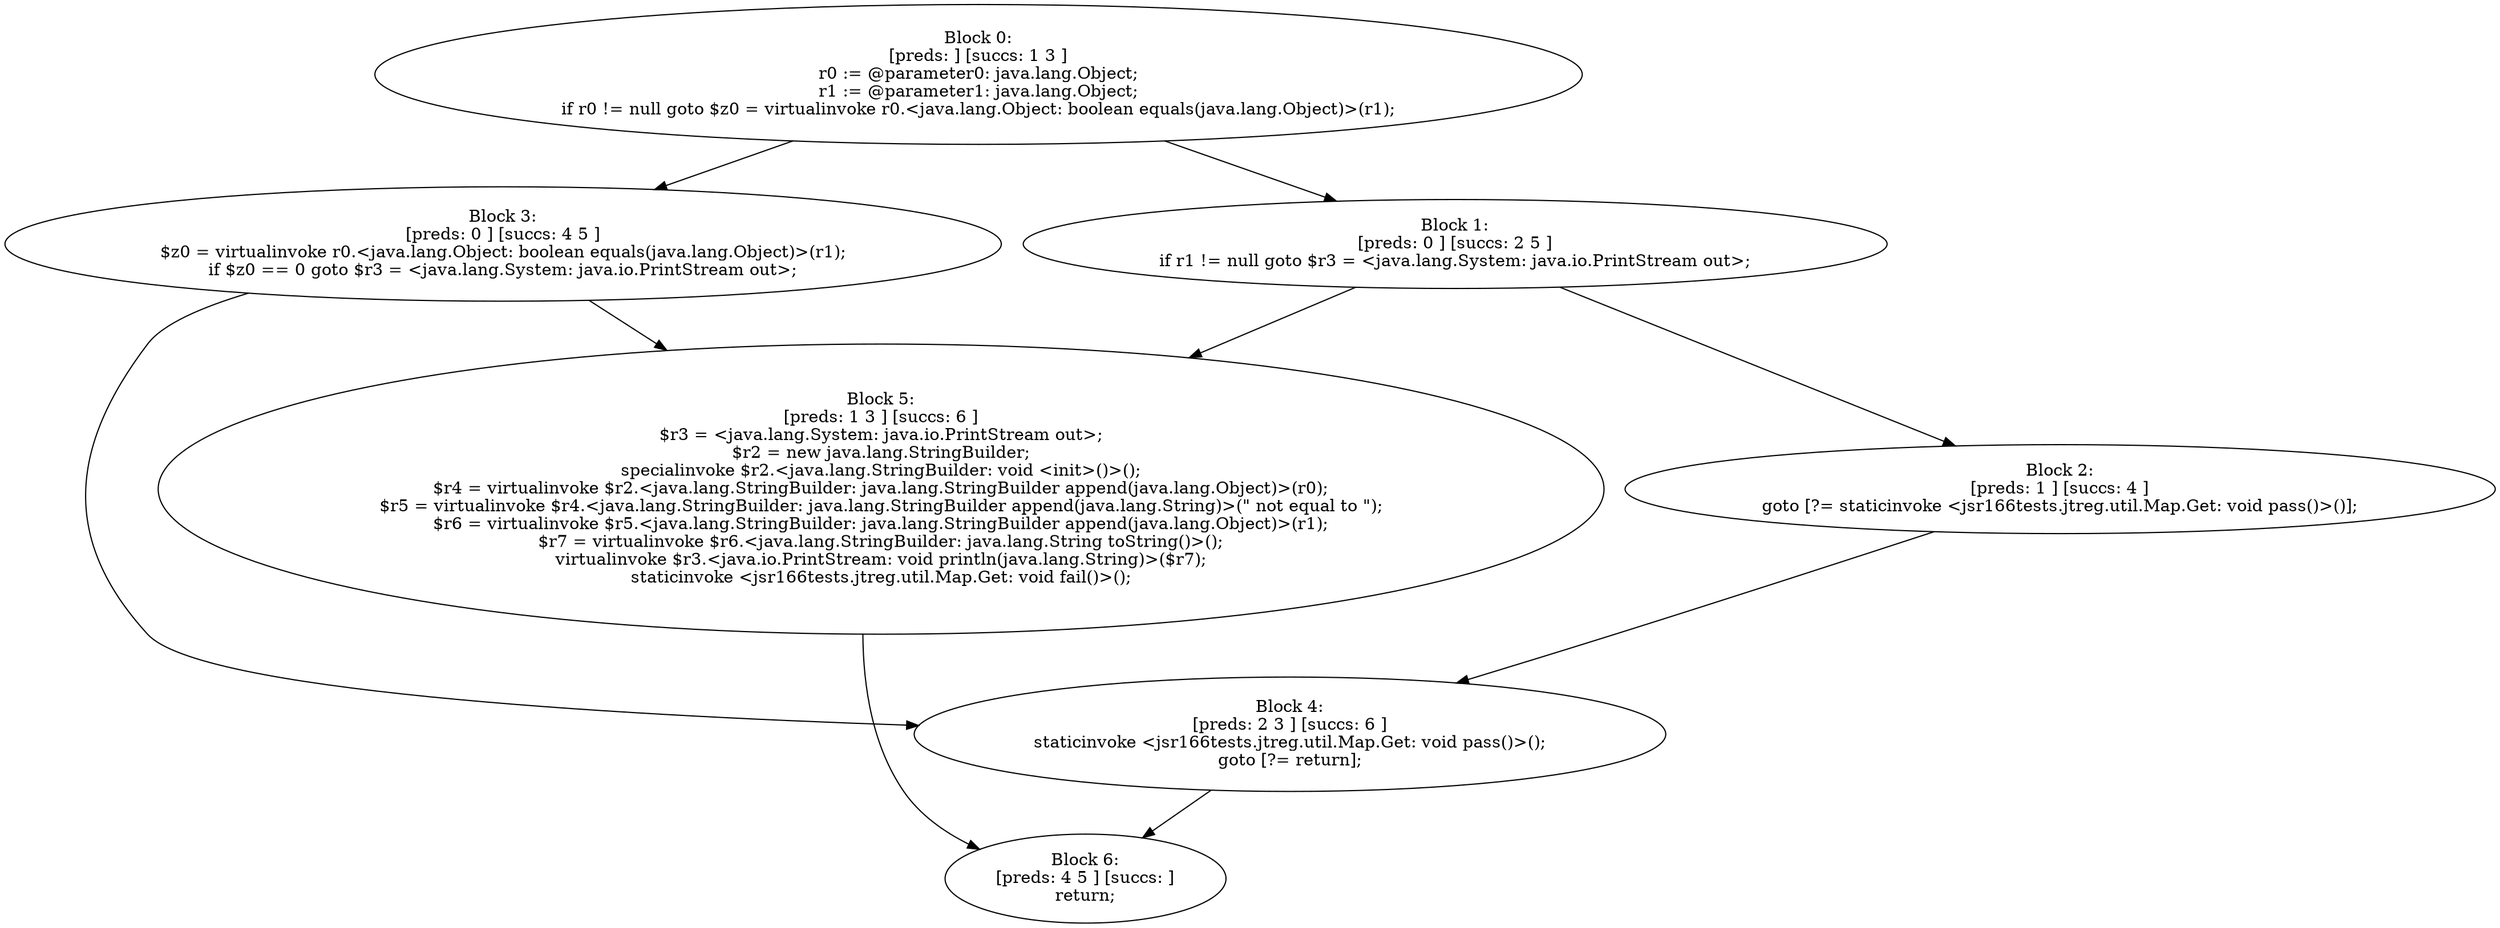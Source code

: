digraph "unitGraph" {
    "Block 0:
[preds: ] [succs: 1 3 ]
r0 := @parameter0: java.lang.Object;
r1 := @parameter1: java.lang.Object;
if r0 != null goto $z0 = virtualinvoke r0.<java.lang.Object: boolean equals(java.lang.Object)>(r1);
"
    "Block 1:
[preds: 0 ] [succs: 2 5 ]
if r1 != null goto $r3 = <java.lang.System: java.io.PrintStream out>;
"
    "Block 2:
[preds: 1 ] [succs: 4 ]
goto [?= staticinvoke <jsr166tests.jtreg.util.Map.Get: void pass()>()];
"
    "Block 3:
[preds: 0 ] [succs: 4 5 ]
$z0 = virtualinvoke r0.<java.lang.Object: boolean equals(java.lang.Object)>(r1);
if $z0 == 0 goto $r3 = <java.lang.System: java.io.PrintStream out>;
"
    "Block 4:
[preds: 2 3 ] [succs: 6 ]
staticinvoke <jsr166tests.jtreg.util.Map.Get: void pass()>();
goto [?= return];
"
    "Block 5:
[preds: 1 3 ] [succs: 6 ]
$r3 = <java.lang.System: java.io.PrintStream out>;
$r2 = new java.lang.StringBuilder;
specialinvoke $r2.<java.lang.StringBuilder: void <init>()>();
$r4 = virtualinvoke $r2.<java.lang.StringBuilder: java.lang.StringBuilder append(java.lang.Object)>(r0);
$r5 = virtualinvoke $r4.<java.lang.StringBuilder: java.lang.StringBuilder append(java.lang.String)>(\" not equal to \");
$r6 = virtualinvoke $r5.<java.lang.StringBuilder: java.lang.StringBuilder append(java.lang.Object)>(r1);
$r7 = virtualinvoke $r6.<java.lang.StringBuilder: java.lang.String toString()>();
virtualinvoke $r3.<java.io.PrintStream: void println(java.lang.String)>($r7);
staticinvoke <jsr166tests.jtreg.util.Map.Get: void fail()>();
"
    "Block 6:
[preds: 4 5 ] [succs: ]
return;
"
    "Block 0:
[preds: ] [succs: 1 3 ]
r0 := @parameter0: java.lang.Object;
r1 := @parameter1: java.lang.Object;
if r0 != null goto $z0 = virtualinvoke r0.<java.lang.Object: boolean equals(java.lang.Object)>(r1);
"->"Block 1:
[preds: 0 ] [succs: 2 5 ]
if r1 != null goto $r3 = <java.lang.System: java.io.PrintStream out>;
";
    "Block 0:
[preds: ] [succs: 1 3 ]
r0 := @parameter0: java.lang.Object;
r1 := @parameter1: java.lang.Object;
if r0 != null goto $z0 = virtualinvoke r0.<java.lang.Object: boolean equals(java.lang.Object)>(r1);
"->"Block 3:
[preds: 0 ] [succs: 4 5 ]
$z0 = virtualinvoke r0.<java.lang.Object: boolean equals(java.lang.Object)>(r1);
if $z0 == 0 goto $r3 = <java.lang.System: java.io.PrintStream out>;
";
    "Block 1:
[preds: 0 ] [succs: 2 5 ]
if r1 != null goto $r3 = <java.lang.System: java.io.PrintStream out>;
"->"Block 2:
[preds: 1 ] [succs: 4 ]
goto [?= staticinvoke <jsr166tests.jtreg.util.Map.Get: void pass()>()];
";
    "Block 1:
[preds: 0 ] [succs: 2 5 ]
if r1 != null goto $r3 = <java.lang.System: java.io.PrintStream out>;
"->"Block 5:
[preds: 1 3 ] [succs: 6 ]
$r3 = <java.lang.System: java.io.PrintStream out>;
$r2 = new java.lang.StringBuilder;
specialinvoke $r2.<java.lang.StringBuilder: void <init>()>();
$r4 = virtualinvoke $r2.<java.lang.StringBuilder: java.lang.StringBuilder append(java.lang.Object)>(r0);
$r5 = virtualinvoke $r4.<java.lang.StringBuilder: java.lang.StringBuilder append(java.lang.String)>(\" not equal to \");
$r6 = virtualinvoke $r5.<java.lang.StringBuilder: java.lang.StringBuilder append(java.lang.Object)>(r1);
$r7 = virtualinvoke $r6.<java.lang.StringBuilder: java.lang.String toString()>();
virtualinvoke $r3.<java.io.PrintStream: void println(java.lang.String)>($r7);
staticinvoke <jsr166tests.jtreg.util.Map.Get: void fail()>();
";
    "Block 2:
[preds: 1 ] [succs: 4 ]
goto [?= staticinvoke <jsr166tests.jtreg.util.Map.Get: void pass()>()];
"->"Block 4:
[preds: 2 3 ] [succs: 6 ]
staticinvoke <jsr166tests.jtreg.util.Map.Get: void pass()>();
goto [?= return];
";
    "Block 3:
[preds: 0 ] [succs: 4 5 ]
$z0 = virtualinvoke r0.<java.lang.Object: boolean equals(java.lang.Object)>(r1);
if $z0 == 0 goto $r3 = <java.lang.System: java.io.PrintStream out>;
"->"Block 4:
[preds: 2 3 ] [succs: 6 ]
staticinvoke <jsr166tests.jtreg.util.Map.Get: void pass()>();
goto [?= return];
";
    "Block 3:
[preds: 0 ] [succs: 4 5 ]
$z0 = virtualinvoke r0.<java.lang.Object: boolean equals(java.lang.Object)>(r1);
if $z0 == 0 goto $r3 = <java.lang.System: java.io.PrintStream out>;
"->"Block 5:
[preds: 1 3 ] [succs: 6 ]
$r3 = <java.lang.System: java.io.PrintStream out>;
$r2 = new java.lang.StringBuilder;
specialinvoke $r2.<java.lang.StringBuilder: void <init>()>();
$r4 = virtualinvoke $r2.<java.lang.StringBuilder: java.lang.StringBuilder append(java.lang.Object)>(r0);
$r5 = virtualinvoke $r4.<java.lang.StringBuilder: java.lang.StringBuilder append(java.lang.String)>(\" not equal to \");
$r6 = virtualinvoke $r5.<java.lang.StringBuilder: java.lang.StringBuilder append(java.lang.Object)>(r1);
$r7 = virtualinvoke $r6.<java.lang.StringBuilder: java.lang.String toString()>();
virtualinvoke $r3.<java.io.PrintStream: void println(java.lang.String)>($r7);
staticinvoke <jsr166tests.jtreg.util.Map.Get: void fail()>();
";
    "Block 4:
[preds: 2 3 ] [succs: 6 ]
staticinvoke <jsr166tests.jtreg.util.Map.Get: void pass()>();
goto [?= return];
"->"Block 6:
[preds: 4 5 ] [succs: ]
return;
";
    "Block 5:
[preds: 1 3 ] [succs: 6 ]
$r3 = <java.lang.System: java.io.PrintStream out>;
$r2 = new java.lang.StringBuilder;
specialinvoke $r2.<java.lang.StringBuilder: void <init>()>();
$r4 = virtualinvoke $r2.<java.lang.StringBuilder: java.lang.StringBuilder append(java.lang.Object)>(r0);
$r5 = virtualinvoke $r4.<java.lang.StringBuilder: java.lang.StringBuilder append(java.lang.String)>(\" not equal to \");
$r6 = virtualinvoke $r5.<java.lang.StringBuilder: java.lang.StringBuilder append(java.lang.Object)>(r1);
$r7 = virtualinvoke $r6.<java.lang.StringBuilder: java.lang.String toString()>();
virtualinvoke $r3.<java.io.PrintStream: void println(java.lang.String)>($r7);
staticinvoke <jsr166tests.jtreg.util.Map.Get: void fail()>();
"->"Block 6:
[preds: 4 5 ] [succs: ]
return;
";
}
